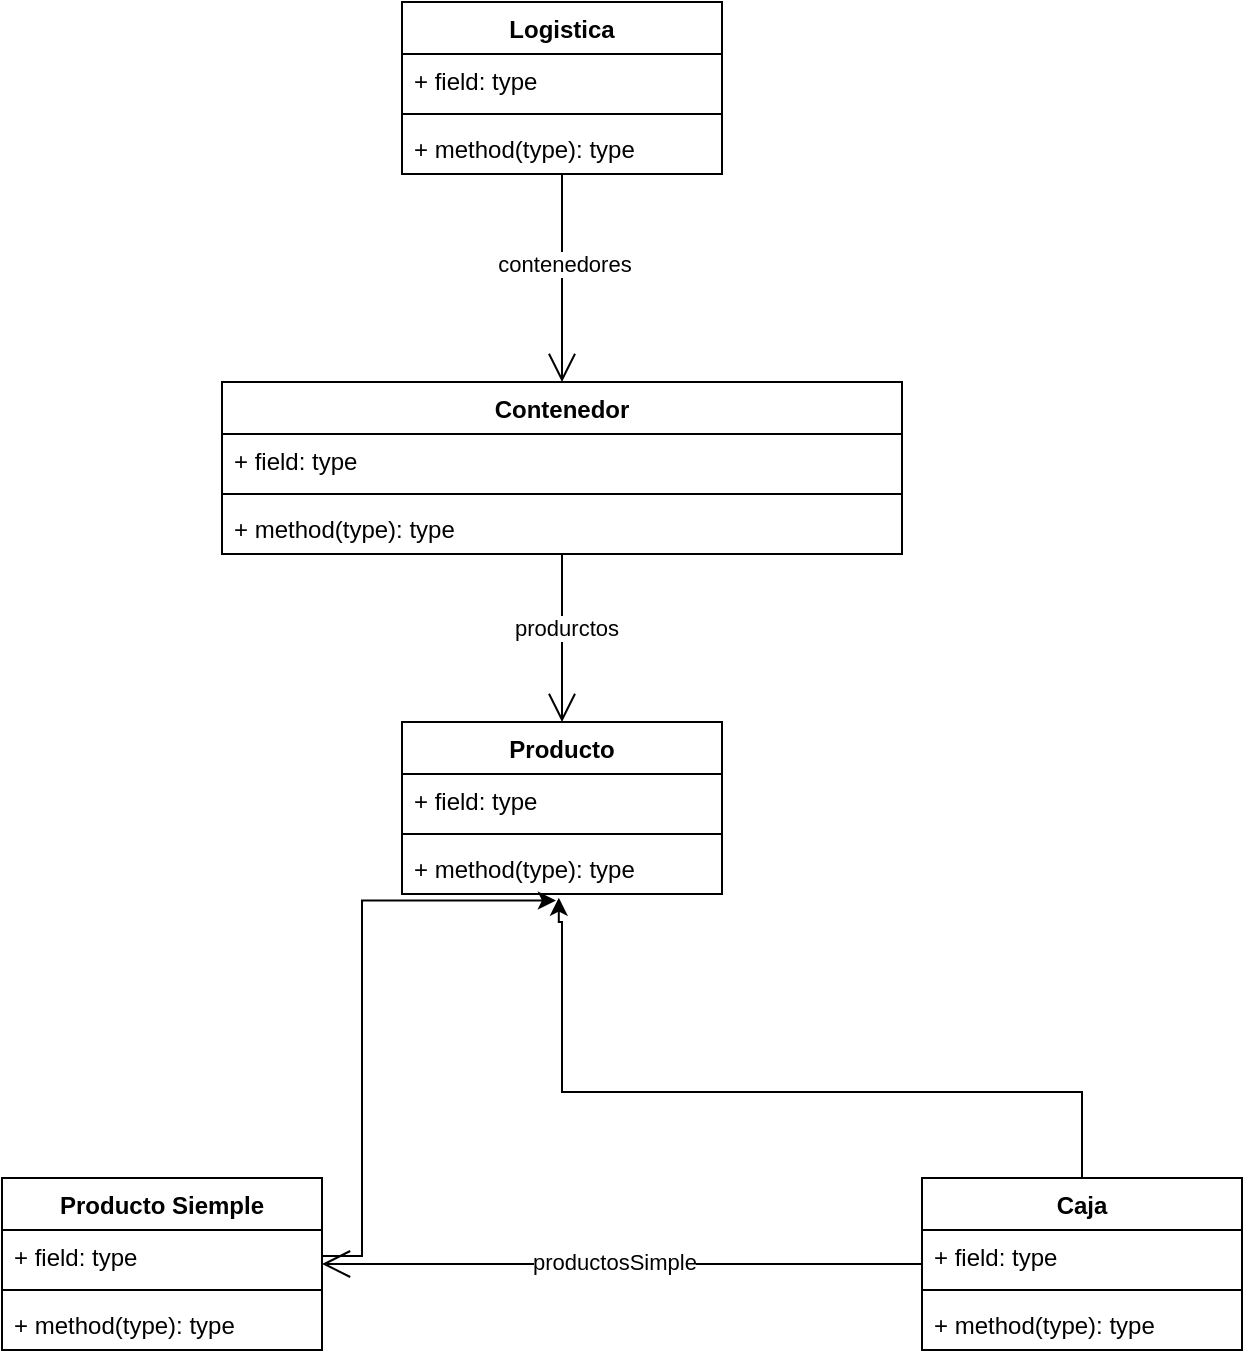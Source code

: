<mxfile version="24.4.0" type="device">
  <diagram id="C5RBs43oDa-KdzZeNtuy" name="Page-1">
    <mxGraphModel dx="607" dy="838" grid="1" gridSize="10" guides="1" tooltips="1" connect="1" arrows="1" fold="1" page="1" pageScale="1" pageWidth="827" pageHeight="1169" math="0" shadow="0">
      <root>
        <mxCell id="WIyWlLk6GJQsqaUBKTNV-0" />
        <mxCell id="WIyWlLk6GJQsqaUBKTNV-1" parent="WIyWlLk6GJQsqaUBKTNV-0" />
        <mxCell id="zoNbqUn4Eg5-_TrjoKbi-0" value="Contenedor" style="swimlane;fontStyle=1;align=center;verticalAlign=top;childLayout=stackLayout;horizontal=1;startSize=26;horizontalStack=0;resizeParent=1;resizeParentMax=0;resizeLast=0;collapsible=1;marginBottom=0;whiteSpace=wrap;html=1;" parent="WIyWlLk6GJQsqaUBKTNV-1" vertex="1">
          <mxGeometry x="960" y="230" width="340" height="86" as="geometry" />
        </mxCell>
        <mxCell id="zoNbqUn4Eg5-_TrjoKbi-1" value="+ field: type" style="text;strokeColor=none;fillColor=none;align=left;verticalAlign=top;spacingLeft=4;spacingRight=4;overflow=hidden;rotatable=0;points=[[0,0.5],[1,0.5]];portConstraint=eastwest;whiteSpace=wrap;html=1;" parent="zoNbqUn4Eg5-_TrjoKbi-0" vertex="1">
          <mxGeometry y="26" width="340" height="26" as="geometry" />
        </mxCell>
        <mxCell id="zoNbqUn4Eg5-_TrjoKbi-2" value="" style="line;strokeWidth=1;fillColor=none;align=left;verticalAlign=middle;spacingTop=-1;spacingLeft=3;spacingRight=3;rotatable=0;labelPosition=right;points=[];portConstraint=eastwest;strokeColor=inherit;" parent="zoNbqUn4Eg5-_TrjoKbi-0" vertex="1">
          <mxGeometry y="52" width="340" height="8" as="geometry" />
        </mxCell>
        <mxCell id="zoNbqUn4Eg5-_TrjoKbi-3" value="+ method(type): type" style="text;strokeColor=none;fillColor=none;align=left;verticalAlign=top;spacingLeft=4;spacingRight=4;overflow=hidden;rotatable=0;points=[[0,0.5],[1,0.5]];portConstraint=eastwest;whiteSpace=wrap;html=1;" parent="zoNbqUn4Eg5-_TrjoKbi-0" vertex="1">
          <mxGeometry y="60" width="340" height="26" as="geometry" />
        </mxCell>
        <mxCell id="zoNbqUn4Eg5-_TrjoKbi-4" value="Producto" style="swimlane;fontStyle=1;align=center;verticalAlign=top;childLayout=stackLayout;horizontal=1;startSize=26;horizontalStack=0;resizeParent=1;resizeParentMax=0;resizeLast=0;collapsible=1;marginBottom=0;whiteSpace=wrap;html=1;" parent="WIyWlLk6GJQsqaUBKTNV-1" vertex="1">
          <mxGeometry x="1050" y="400" width="160" height="86" as="geometry" />
        </mxCell>
        <mxCell id="zoNbqUn4Eg5-_TrjoKbi-5" value="+ field: type" style="text;strokeColor=none;fillColor=none;align=left;verticalAlign=top;spacingLeft=4;spacingRight=4;overflow=hidden;rotatable=0;points=[[0,0.5],[1,0.5]];portConstraint=eastwest;whiteSpace=wrap;html=1;" parent="zoNbqUn4Eg5-_TrjoKbi-4" vertex="1">
          <mxGeometry y="26" width="160" height="26" as="geometry" />
        </mxCell>
        <mxCell id="zoNbqUn4Eg5-_TrjoKbi-6" value="" style="line;strokeWidth=1;fillColor=none;align=left;verticalAlign=middle;spacingTop=-1;spacingLeft=3;spacingRight=3;rotatable=0;labelPosition=right;points=[];portConstraint=eastwest;strokeColor=inherit;" parent="zoNbqUn4Eg5-_TrjoKbi-4" vertex="1">
          <mxGeometry y="52" width="160" height="8" as="geometry" />
        </mxCell>
        <mxCell id="zoNbqUn4Eg5-_TrjoKbi-7" value="+ method(type): type" style="text;strokeColor=none;fillColor=none;align=left;verticalAlign=top;spacingLeft=4;spacingRight=4;overflow=hidden;rotatable=0;points=[[0,0.5],[1,0.5]];portConstraint=eastwest;whiteSpace=wrap;html=1;" parent="zoNbqUn4Eg5-_TrjoKbi-4" vertex="1">
          <mxGeometry y="60" width="160" height="26" as="geometry" />
        </mxCell>
        <mxCell id="zoNbqUn4Eg5-_TrjoKbi-8" value="Producto Siemple" style="swimlane;fontStyle=1;align=center;verticalAlign=top;childLayout=stackLayout;horizontal=1;startSize=26;horizontalStack=0;resizeParent=1;resizeParentMax=0;resizeLast=0;collapsible=1;marginBottom=0;whiteSpace=wrap;html=1;" parent="WIyWlLk6GJQsqaUBKTNV-1" vertex="1">
          <mxGeometry x="850" y="628" width="160" height="86" as="geometry" />
        </mxCell>
        <mxCell id="zoNbqUn4Eg5-_TrjoKbi-9" value="+ field: type" style="text;strokeColor=none;fillColor=none;align=left;verticalAlign=top;spacingLeft=4;spacingRight=4;overflow=hidden;rotatable=0;points=[[0,0.5],[1,0.5]];portConstraint=eastwest;whiteSpace=wrap;html=1;" parent="zoNbqUn4Eg5-_TrjoKbi-8" vertex="1">
          <mxGeometry y="26" width="160" height="26" as="geometry" />
        </mxCell>
        <mxCell id="zoNbqUn4Eg5-_TrjoKbi-10" value="" style="line;strokeWidth=1;fillColor=none;align=left;verticalAlign=middle;spacingTop=-1;spacingLeft=3;spacingRight=3;rotatable=0;labelPosition=right;points=[];portConstraint=eastwest;strokeColor=inherit;" parent="zoNbqUn4Eg5-_TrjoKbi-8" vertex="1">
          <mxGeometry y="52" width="160" height="8" as="geometry" />
        </mxCell>
        <mxCell id="zoNbqUn4Eg5-_TrjoKbi-11" value="+ method(type): type" style="text;strokeColor=none;fillColor=none;align=left;verticalAlign=top;spacingLeft=4;spacingRight=4;overflow=hidden;rotatable=0;points=[[0,0.5],[1,0.5]];portConstraint=eastwest;whiteSpace=wrap;html=1;" parent="zoNbqUn4Eg5-_TrjoKbi-8" vertex="1">
          <mxGeometry y="60" width="160" height="26" as="geometry" />
        </mxCell>
        <mxCell id="zoNbqUn4Eg5-_TrjoKbi-12" value="Caja" style="swimlane;fontStyle=1;align=center;verticalAlign=top;childLayout=stackLayout;horizontal=1;startSize=26;horizontalStack=0;resizeParent=1;resizeParentMax=0;resizeLast=0;collapsible=1;marginBottom=0;whiteSpace=wrap;html=1;" parent="WIyWlLk6GJQsqaUBKTNV-1" vertex="1">
          <mxGeometry x="1310" y="628" width="160" height="86" as="geometry" />
        </mxCell>
        <mxCell id="zoNbqUn4Eg5-_TrjoKbi-13" value="+ field: type" style="text;strokeColor=none;fillColor=none;align=left;verticalAlign=top;spacingLeft=4;spacingRight=4;overflow=hidden;rotatable=0;points=[[0,0.5],[1,0.5]];portConstraint=eastwest;whiteSpace=wrap;html=1;" parent="zoNbqUn4Eg5-_TrjoKbi-12" vertex="1">
          <mxGeometry y="26" width="160" height="26" as="geometry" />
        </mxCell>
        <mxCell id="zoNbqUn4Eg5-_TrjoKbi-14" value="" style="line;strokeWidth=1;fillColor=none;align=left;verticalAlign=middle;spacingTop=-1;spacingLeft=3;spacingRight=3;rotatable=0;labelPosition=right;points=[];portConstraint=eastwest;strokeColor=inherit;" parent="zoNbqUn4Eg5-_TrjoKbi-12" vertex="1">
          <mxGeometry y="52" width="160" height="8" as="geometry" />
        </mxCell>
        <mxCell id="zoNbqUn4Eg5-_TrjoKbi-15" value="+ method(type): type" style="text;strokeColor=none;fillColor=none;align=left;verticalAlign=top;spacingLeft=4;spacingRight=4;overflow=hidden;rotatable=0;points=[[0,0.5],[1,0.5]];portConstraint=eastwest;whiteSpace=wrap;html=1;" parent="zoNbqUn4Eg5-_TrjoKbi-12" vertex="1">
          <mxGeometry y="60" width="160" height="26" as="geometry" />
        </mxCell>
        <mxCell id="zoNbqUn4Eg5-_TrjoKbi-16" style="edgeStyle=orthogonalEdgeStyle;rounded=0;orthogonalLoop=1;jettySize=auto;html=1;entryX=0.49;entryY=1.072;entryDx=0;entryDy=0;entryPerimeter=0;" parent="WIyWlLk6GJQsqaUBKTNV-1" source="zoNbqUn4Eg5-_TrjoKbi-12" target="zoNbqUn4Eg5-_TrjoKbi-7" edge="1">
          <mxGeometry relative="1" as="geometry">
            <Array as="points">
              <mxPoint x="1130" y="585" />
              <mxPoint x="1130" y="500" />
              <mxPoint x="1128" y="500" />
            </Array>
          </mxGeometry>
        </mxCell>
        <mxCell id="zoNbqUn4Eg5-_TrjoKbi-17" style="edgeStyle=orthogonalEdgeStyle;rounded=0;orthogonalLoop=1;jettySize=auto;html=1;entryX=0.481;entryY=1.125;entryDx=0;entryDy=0;entryPerimeter=0;" parent="WIyWlLk6GJQsqaUBKTNV-1" source="zoNbqUn4Eg5-_TrjoKbi-9" target="zoNbqUn4Eg5-_TrjoKbi-7" edge="1">
          <mxGeometry relative="1" as="geometry">
            <mxPoint x="1150" y="490" as="targetPoint" />
          </mxGeometry>
        </mxCell>
        <mxCell id="zoNbqUn4Eg5-_TrjoKbi-20" value="Logistica&lt;div&gt;&lt;br&gt;&lt;/div&gt;" style="swimlane;fontStyle=1;align=center;verticalAlign=top;childLayout=stackLayout;horizontal=1;startSize=26;horizontalStack=0;resizeParent=1;resizeParentMax=0;resizeLast=0;collapsible=1;marginBottom=0;whiteSpace=wrap;html=1;" parent="WIyWlLk6GJQsqaUBKTNV-1" vertex="1">
          <mxGeometry x="1050" y="40" width="160" height="86" as="geometry" />
        </mxCell>
        <mxCell id="zoNbqUn4Eg5-_TrjoKbi-21" value="+ field: type" style="text;strokeColor=none;fillColor=none;align=left;verticalAlign=top;spacingLeft=4;spacingRight=4;overflow=hidden;rotatable=0;points=[[0,0.5],[1,0.5]];portConstraint=eastwest;whiteSpace=wrap;html=1;" parent="zoNbqUn4Eg5-_TrjoKbi-20" vertex="1">
          <mxGeometry y="26" width="160" height="26" as="geometry" />
        </mxCell>
        <mxCell id="zoNbqUn4Eg5-_TrjoKbi-22" value="" style="line;strokeWidth=1;fillColor=none;align=left;verticalAlign=middle;spacingTop=-1;spacingLeft=3;spacingRight=3;rotatable=0;labelPosition=right;points=[];portConstraint=eastwest;strokeColor=inherit;" parent="zoNbqUn4Eg5-_TrjoKbi-20" vertex="1">
          <mxGeometry y="52" width="160" height="8" as="geometry" />
        </mxCell>
        <mxCell id="zoNbqUn4Eg5-_TrjoKbi-23" value="+ method(type): type" style="text;strokeColor=none;fillColor=none;align=left;verticalAlign=top;spacingLeft=4;spacingRight=4;overflow=hidden;rotatable=0;points=[[0,0.5],[1,0.5]];portConstraint=eastwest;whiteSpace=wrap;html=1;" parent="zoNbqUn4Eg5-_TrjoKbi-20" vertex="1">
          <mxGeometry y="60" width="160" height="26" as="geometry" />
        </mxCell>
        <mxCell id="zoNbqUn4Eg5-_TrjoKbi-24" value="" style="endArrow=open;endFill=1;endSize=12;html=1;rounded=0;" parent="WIyWlLk6GJQsqaUBKTNV-1" source="zoNbqUn4Eg5-_TrjoKbi-20" target="zoNbqUn4Eg5-_TrjoKbi-0" edge="1">
          <mxGeometry width="160" relative="1" as="geometry">
            <mxPoint x="1110" y="170" as="sourcePoint" />
            <mxPoint x="1270" y="170" as="targetPoint" />
          </mxGeometry>
        </mxCell>
        <mxCell id="zoNbqUn4Eg5-_TrjoKbi-25" value="contenedores" style="edgeLabel;html=1;align=center;verticalAlign=middle;resizable=0;points=[];" parent="zoNbqUn4Eg5-_TrjoKbi-24" vertex="1" connectable="0">
          <mxGeometry x="-0.145" y="1" relative="1" as="geometry">
            <mxPoint as="offset" />
          </mxGeometry>
        </mxCell>
        <mxCell id="zoNbqUn4Eg5-_TrjoKbi-26" value="" style="endArrow=open;endFill=1;endSize=12;html=1;rounded=0;" parent="WIyWlLk6GJQsqaUBKTNV-1" source="zoNbqUn4Eg5-_TrjoKbi-0" target="zoNbqUn4Eg5-_TrjoKbi-4" edge="1">
          <mxGeometry width="160" relative="1" as="geometry">
            <mxPoint x="1120" y="180" as="sourcePoint" />
            <mxPoint x="1280" y="180" as="targetPoint" />
          </mxGeometry>
        </mxCell>
        <mxCell id="zoNbqUn4Eg5-_TrjoKbi-27" value="produrctos&lt;span style=&quot;color: rgba(0, 0, 0, 0); font-family: monospace; font-size: 0px; text-align: start; background-color: rgb(27, 29, 30);&quot;&gt;%3CmxGraphModel%3E%3Croot%3E%3CmxCell%20id%3D%220%22%2F%3E%3CmxCell%20id%3D%221%22%20parent%3D%220%22%2F%3E%3CmxCell%20id%3D%222%22%20value%3D%22%22%20style%3D%22endArrow%3Dopen%3BendFill%3D1%3BendSize%3D12%3Bhtml%3D1%3Brounded%3D0%3B%22%20edge%3D%221%22%20parent%3D%221%22%3E%3CmxGeometry%20width%3D%22160%22%20relative%3D%221%22%20as%3D%22geometry%22%3E%3CmxPoint%20x%3D%221110%22%20y%3D%22170%22%20as%3D%22sourcePoint%22%2F%3E%3CmxPoint%20x%3D%221270%22%20y%3D%22170%22%20as%3D%22targetPoint%22%2F%3E%3C%2FmxGeometry%3E%3C%2FmxCell%3E%3C%2Froot%3E%3C%2FmxGraphModel%3E&lt;/span&gt;" style="edgeLabel;html=1;align=center;verticalAlign=middle;resizable=0;points=[];" parent="zoNbqUn4Eg5-_TrjoKbi-26" vertex="1" connectable="0">
          <mxGeometry x="-0.118" y="2" relative="1" as="geometry">
            <mxPoint as="offset" />
          </mxGeometry>
        </mxCell>
        <mxCell id="zoNbqUn4Eg5-_TrjoKbi-28" value="" style="endArrow=open;endFill=1;endSize=12;html=1;rounded=0;" parent="WIyWlLk6GJQsqaUBKTNV-1" source="zoNbqUn4Eg5-_TrjoKbi-12" target="zoNbqUn4Eg5-_TrjoKbi-8" edge="1">
          <mxGeometry width="160" relative="1" as="geometry">
            <mxPoint x="1490" y="360" as="sourcePoint" />
            <mxPoint x="1380" y="370" as="targetPoint" />
          </mxGeometry>
        </mxCell>
        <mxCell id="zoNbqUn4Eg5-_TrjoKbi-29" value="productosSimple" style="edgeLabel;html=1;align=center;verticalAlign=middle;resizable=0;points=[];" parent="zoNbqUn4Eg5-_TrjoKbi-28" vertex="1" connectable="0">
          <mxGeometry x="0.03" y="-1" relative="1" as="geometry">
            <mxPoint as="offset" />
          </mxGeometry>
        </mxCell>
      </root>
    </mxGraphModel>
  </diagram>
</mxfile>
